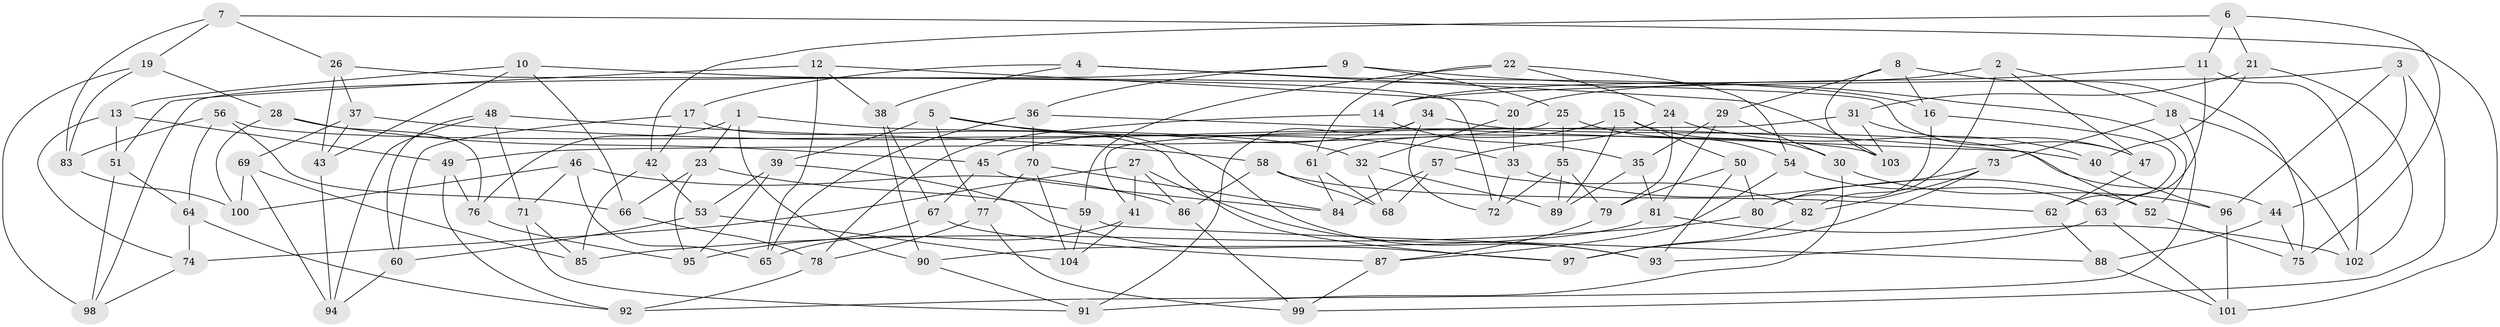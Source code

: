 // coarse degree distribution, {11: 0.015873015873015872, 7: 0.06349206349206349, 4: 0.6825396825396826, 9: 0.031746031746031744, 3: 0.1111111111111111, 10: 0.047619047619047616, 8: 0.015873015873015872, 12: 0.015873015873015872, 2: 0.015873015873015872}
// Generated by graph-tools (version 1.1) at 2025/53/03/04/25 22:53:38]
// undirected, 104 vertices, 208 edges
graph export_dot {
  node [color=gray90,style=filled];
  1;
  2;
  3;
  4;
  5;
  6;
  7;
  8;
  9;
  10;
  11;
  12;
  13;
  14;
  15;
  16;
  17;
  18;
  19;
  20;
  21;
  22;
  23;
  24;
  25;
  26;
  27;
  28;
  29;
  30;
  31;
  32;
  33;
  34;
  35;
  36;
  37;
  38;
  39;
  40;
  41;
  42;
  43;
  44;
  45;
  46;
  47;
  48;
  49;
  50;
  51;
  52;
  53;
  54;
  55;
  56;
  57;
  58;
  59;
  60;
  61;
  62;
  63;
  64;
  65;
  66;
  67;
  68;
  69;
  70;
  71;
  72;
  73;
  74;
  75;
  76;
  77;
  78;
  79;
  80;
  81;
  82;
  83;
  84;
  85;
  86;
  87;
  88;
  89;
  90;
  91;
  92;
  93;
  94;
  95;
  96;
  97;
  98;
  99;
  100;
  101;
  102;
  103;
  104;
  1 -- 32;
  1 -- 90;
  1 -- 23;
  1 -- 76;
  2 -- 18;
  2 -- 14;
  2 -- 82;
  2 -- 47;
  3 -- 14;
  3 -- 99;
  3 -- 96;
  3 -- 44;
  4 -- 38;
  4 -- 17;
  4 -- 16;
  4 -- 103;
  5 -- 93;
  5 -- 77;
  5 -- 33;
  5 -- 39;
  6 -- 11;
  6 -- 42;
  6 -- 21;
  6 -- 75;
  7 -- 26;
  7 -- 83;
  7 -- 19;
  7 -- 101;
  8 -- 29;
  8 -- 103;
  8 -- 75;
  8 -- 16;
  9 -- 25;
  9 -- 52;
  9 -- 36;
  9 -- 98;
  10 -- 66;
  10 -- 13;
  10 -- 43;
  10 -- 47;
  11 -- 102;
  11 -- 63;
  11 -- 20;
  12 -- 38;
  12 -- 20;
  12 -- 51;
  12 -- 65;
  13 -- 51;
  13 -- 49;
  13 -- 74;
  14 -- 35;
  14 -- 78;
  15 -- 61;
  15 -- 89;
  15 -- 30;
  15 -- 50;
  16 -- 80;
  16 -- 62;
  17 -- 97;
  17 -- 42;
  17 -- 60;
  18 -- 73;
  18 -- 92;
  18 -- 102;
  19 -- 83;
  19 -- 98;
  19 -- 28;
  20 -- 32;
  20 -- 33;
  21 -- 102;
  21 -- 31;
  21 -- 40;
  22 -- 24;
  22 -- 59;
  22 -- 54;
  22 -- 61;
  23 -- 66;
  23 -- 59;
  23 -- 95;
  24 -- 40;
  24 -- 79;
  24 -- 57;
  25 -- 49;
  25 -- 55;
  25 -- 54;
  26 -- 37;
  26 -- 43;
  26 -- 72;
  27 -- 86;
  27 -- 93;
  27 -- 41;
  27 -- 74;
  28 -- 100;
  28 -- 45;
  28 -- 76;
  29 -- 30;
  29 -- 35;
  29 -- 81;
  30 -- 96;
  30 -- 91;
  31 -- 103;
  31 -- 41;
  31 -- 47;
  32 -- 68;
  32 -- 89;
  33 -- 72;
  33 -- 52;
  34 -- 45;
  34 -- 72;
  34 -- 52;
  34 -- 91;
  35 -- 89;
  35 -- 81;
  36 -- 70;
  36 -- 65;
  36 -- 44;
  37 -- 40;
  37 -- 69;
  37 -- 43;
  38 -- 67;
  38 -- 90;
  39 -- 95;
  39 -- 97;
  39 -- 53;
  40 -- 96;
  41 -- 65;
  41 -- 104;
  42 -- 53;
  42 -- 85;
  43 -- 94;
  44 -- 88;
  44 -- 75;
  45 -- 84;
  45 -- 67;
  46 -- 65;
  46 -- 71;
  46 -- 100;
  46 -- 86;
  47 -- 62;
  48 -- 60;
  48 -- 94;
  48 -- 58;
  48 -- 71;
  49 -- 76;
  49 -- 92;
  50 -- 79;
  50 -- 80;
  50 -- 93;
  51 -- 64;
  51 -- 98;
  52 -- 75;
  53 -- 60;
  53 -- 104;
  54 -- 63;
  54 -- 87;
  55 -- 72;
  55 -- 79;
  55 -- 89;
  56 -- 83;
  56 -- 66;
  56 -- 103;
  56 -- 64;
  57 -- 84;
  57 -- 68;
  57 -- 82;
  58 -- 62;
  58 -- 68;
  58 -- 86;
  59 -- 104;
  59 -- 88;
  60 -- 94;
  61 -- 84;
  61 -- 68;
  62 -- 88;
  63 -- 101;
  63 -- 93;
  64 -- 92;
  64 -- 74;
  66 -- 78;
  67 -- 95;
  67 -- 87;
  69 -- 100;
  69 -- 94;
  69 -- 85;
  70 -- 84;
  70 -- 104;
  70 -- 77;
  71 -- 85;
  71 -- 91;
  73 -- 97;
  73 -- 80;
  73 -- 82;
  74 -- 98;
  76 -- 95;
  77 -- 78;
  77 -- 99;
  78 -- 92;
  79 -- 87;
  80 -- 85;
  81 -- 102;
  81 -- 90;
  82 -- 97;
  83 -- 100;
  86 -- 99;
  87 -- 99;
  88 -- 101;
  90 -- 91;
  96 -- 101;
}
